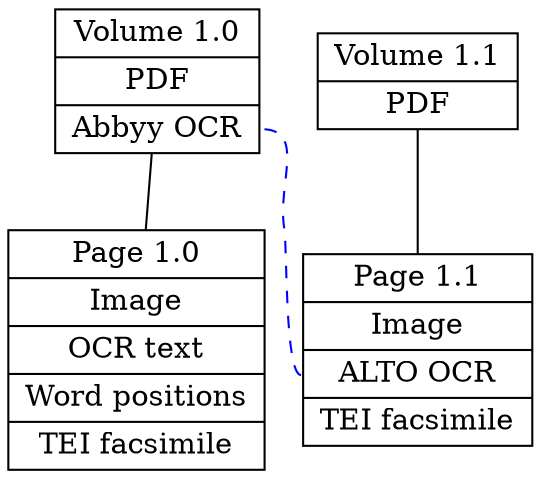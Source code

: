 graph {
    node [shape=record];
    rankdir=BT;
    // set rank the same so variants will be displayed side by side
    {rank=same v1:id v11:id}
    {rank=same p1:id p11:id}

    subgraph cluster_0 {
        color=lightgray;
        v1 [label="{<id>Volume 1.0|<pdf>PDF|<ocr>Abbyy OCR}"];
        p1 [label="{<id>Page 1.0|<img>Image|<ocr>OCR text|<pos>Word positions|<tei>TEI facsimile}"];
        p1 -- v1;
    }

    subgraph cluster_1 {
        color=lightgray;
        v11 [label="{<id>Volume 1.1|<pdf>PDF}"];
        p11 [label="{<id>Page 1.1|<img>Image|<ocr>ALTO OCR|<tei>TEI facsimile}"];
        p11 -- v11;
    }

    // datastream equivalencies: including all of these causes a segfault,
    // so leaving out the obvious ones
//    v1:pdf -- v11:pdf [dir=none, color="blue"];
//    p1:img -- p11:img [dir=none, color="blue"];
//    p1:tei -- p11:tei [dir=none, color="blue"];
    // dashed because not exactly equivalent
    p11:ocr -- v1:ocr [dir=none, style="dashed", color="blue"];

}
